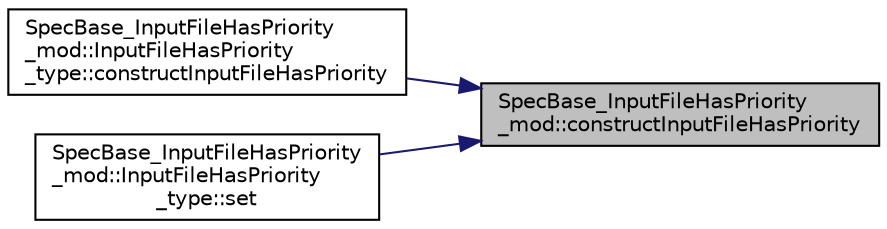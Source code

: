 digraph "SpecBase_InputFileHasPriority_mod::constructInputFileHasPriority"
{
 // LATEX_PDF_SIZE
  edge [fontname="Helvetica",fontsize="10",labelfontname="Helvetica",labelfontsize="10"];
  node [fontname="Helvetica",fontsize="10",shape=record];
  rankdir="RL";
  Node1 [label="SpecBase_InputFileHasPriority\l_mod::constructInputFileHasPriority",height=0.2,width=0.4,color="black", fillcolor="grey75", style="filled", fontcolor="black",tooltip=" "];
  Node1 -> Node2 [dir="back",color="midnightblue",fontsize="10",style="solid"];
  Node2 [label="SpecBase_InputFileHasPriority\l_mod::InputFileHasPriority\l_type::constructInputFileHasPriority",height=0.2,width=0.4,color="black", fillcolor="white", style="filled",URL="$structSpecBase__InputFileHasPriority__mod_1_1InputFileHasPriority__type.html#aa7060f24f9483527ba3dbe176c78e6c7",tooltip=" "];
  Node1 -> Node3 [dir="back",color="midnightblue",fontsize="10",style="solid"];
  Node3 [label="SpecBase_InputFileHasPriority\l_mod::InputFileHasPriority\l_type::set",height=0.2,width=0.4,color="black", fillcolor="white", style="filled",URL="$structSpecBase__InputFileHasPriority__mod_1_1InputFileHasPriority__type.html#adb7a7333a9e908a682d16cc029c68847",tooltip=" "];
}
